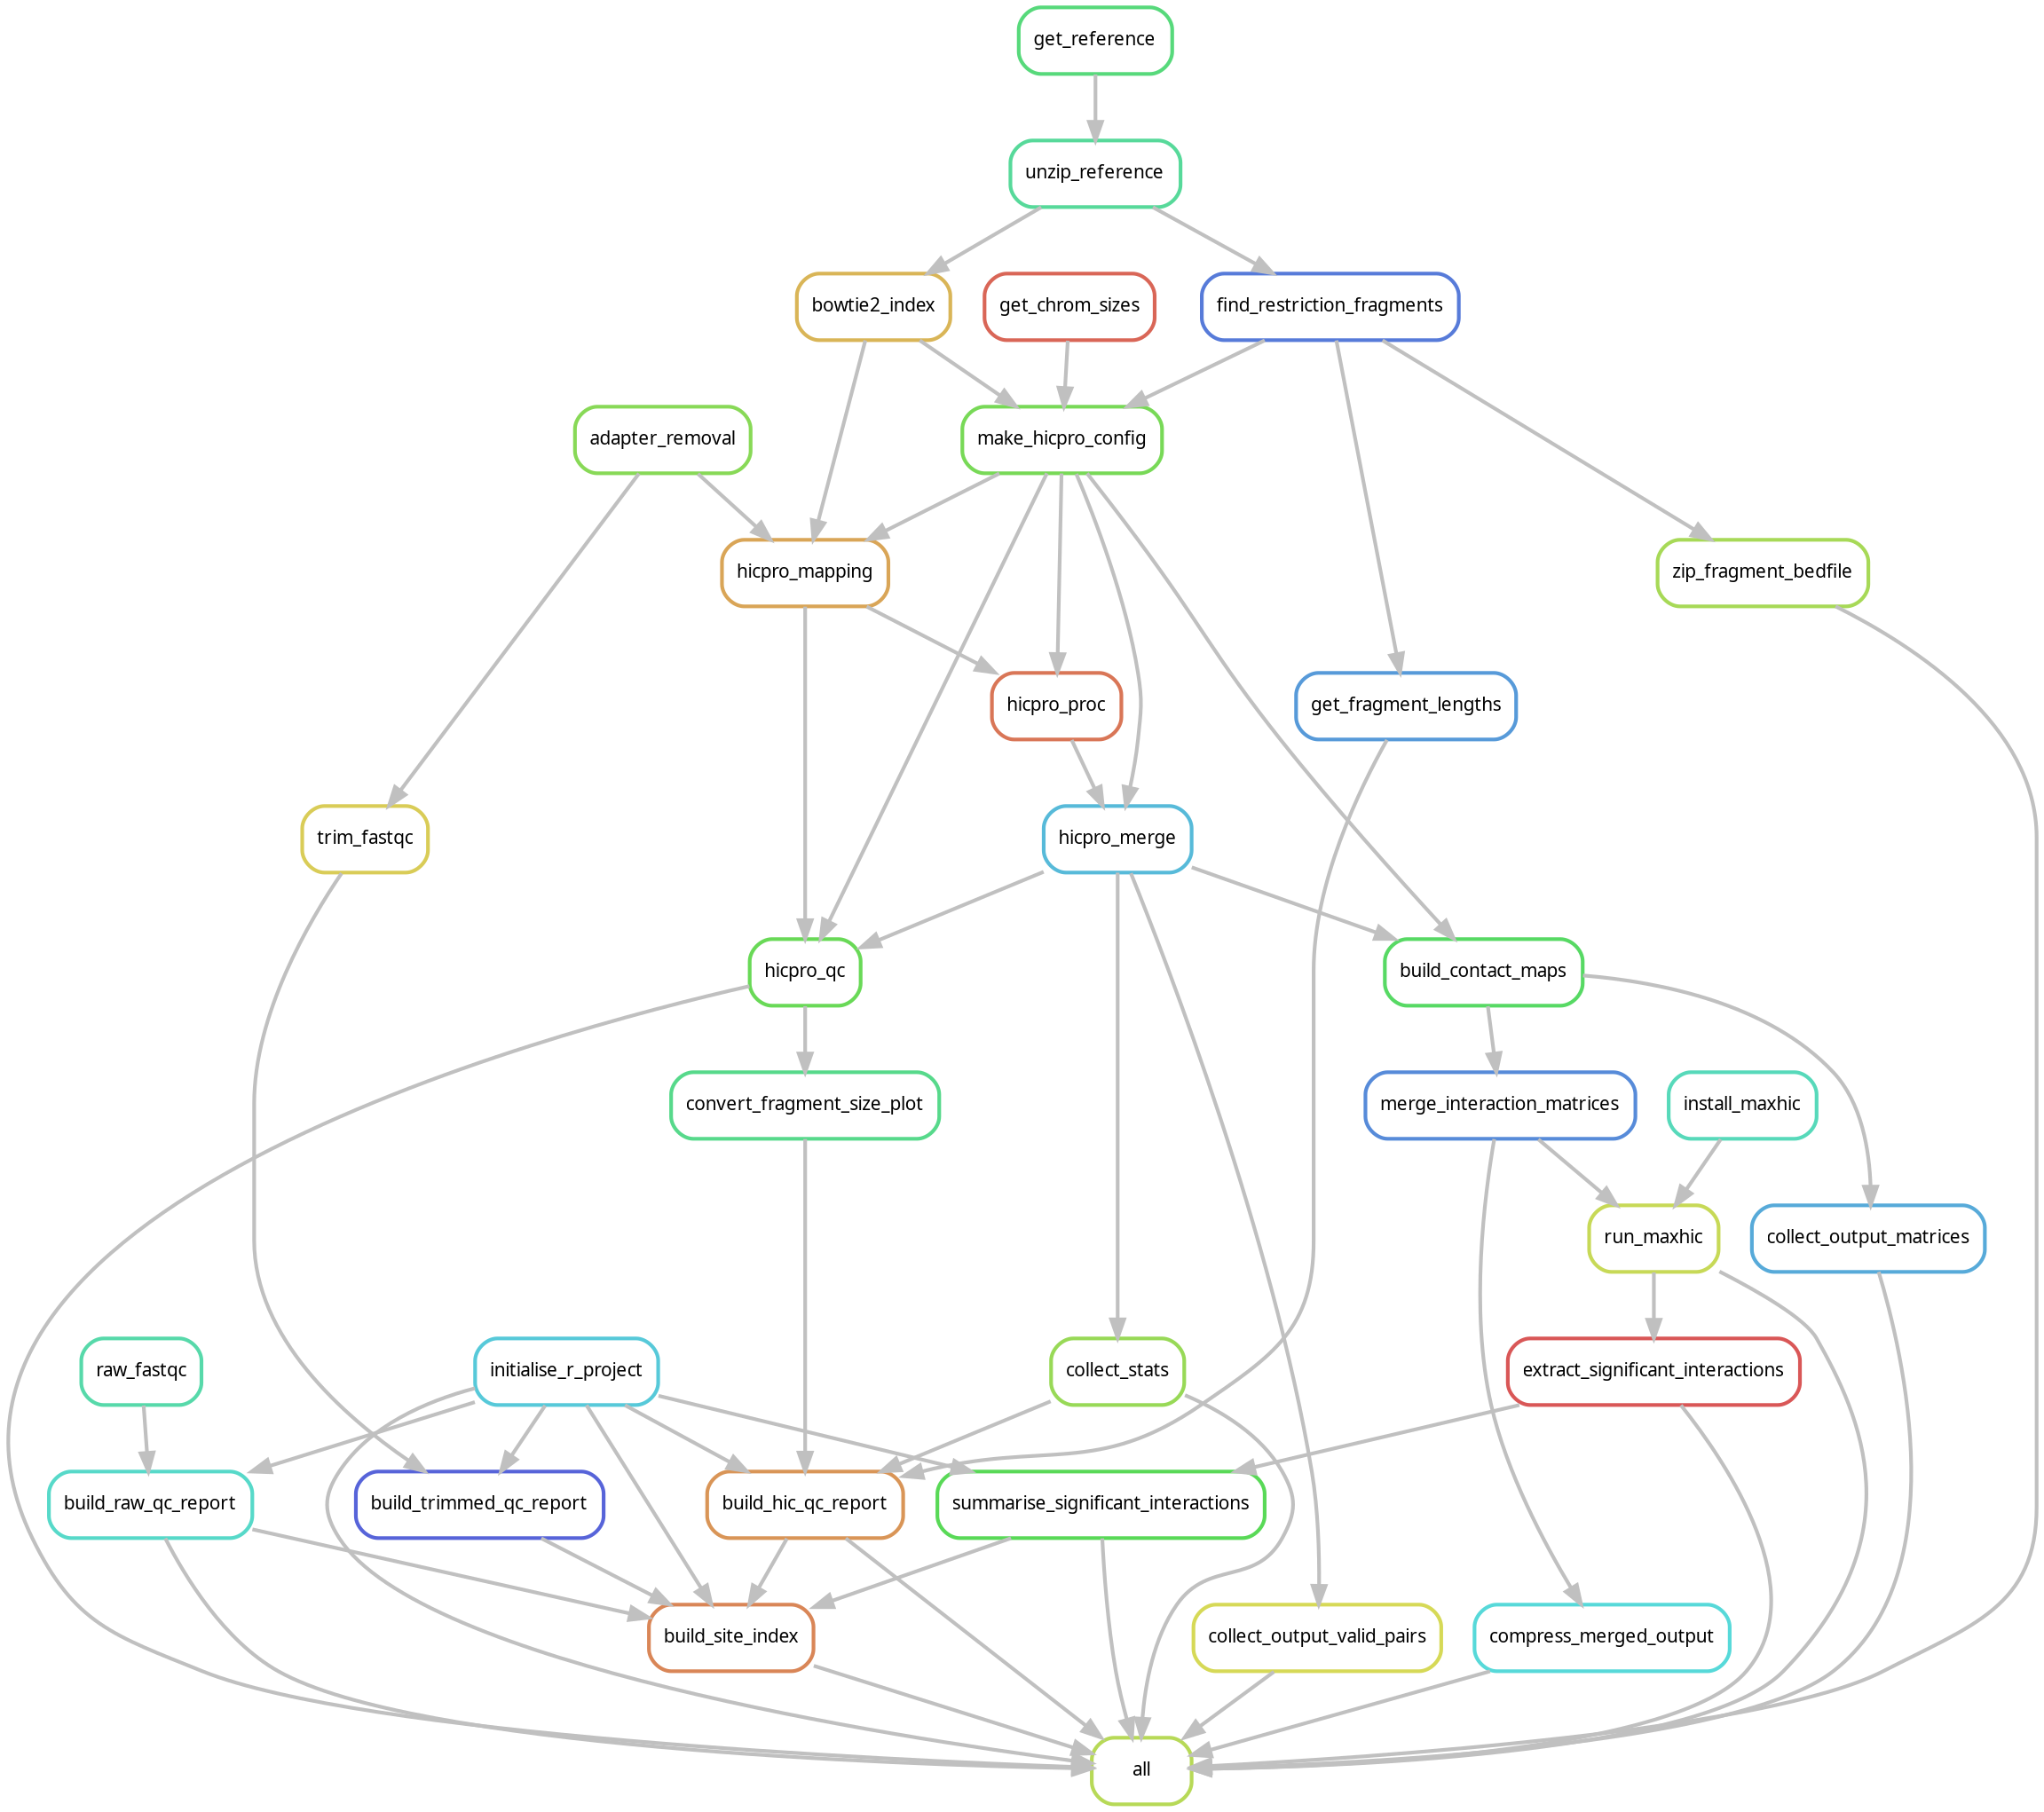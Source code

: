 digraph snakemake_dag {
    graph[bgcolor=white, margin=0];
    node[shape=box, style=rounded, fontname=sans,                 fontsize=10, penwidth=2];
    edge[penwidth=2, color=grey];
	0[label = "all", color = "0.21 0.6 0.85", style="rounded"];
	1[label = "zip_fragment_bedfile", color = "0.23 0.6 0.85", style="rounded"];
	2[label = "find_restriction_fragments", color = "0.62 0.6 0.85", style="rounded"];
	3[label = "unzip_reference", color = "0.42 0.6 0.85", style="rounded"];
	4[label = "get_reference", color = "0.38 0.6 0.85", style="rounded"];
	5[label = "compress_merged_output", color = "0.50 0.6 0.85", style="rounded"];
	6[label = "merge_interaction_matrices", color = "0.60 0.6 0.85", style="rounded"];
	7[label = "build_contact_maps", color = "0.35 0.6 0.85", style="rounded"];
	8[label = "make_hicpro_config", color = "0.29 0.6 0.85", style="rounded"];
	9[label = "bowtie2_index", color = "0.12 0.6 0.85", style="rounded"];
	10[label = "get_chrom_sizes", color = "0.02 0.6 0.85", style="rounded"];
	11[label = "hicpro_merge", color = "0.54 0.6 0.85", style="rounded"];
	12[label = "hicpro_proc", color = "0.04 0.6 0.85", style="rounded"];
	13[label = "hicpro_mapping", color = "0.10 0.6 0.85", style="rounded"];
	14[label = "adapter_removal", color = "0.27 0.6 0.85", style="rounded"];
	15[label = "collect_output_valid_pairs", color = "0.17 0.6 0.85", style="rounded"];
	16[label = "collect_output_matrices", color = "0.56 0.6 0.85", style="rounded"];
	17[label = "collect_stats", color = "0.25 0.6 0.85", style="rounded"];
	18[label = "hicpro_qc", color = "0.31 0.6 0.85", style="rounded"];
	19[label = "run_maxhic", color = "0.19 0.6 0.85", style="rounded"];
	20[label = "install_maxhic", color = "0.46 0.6 0.85", style="rounded"];
	21[label = "extract_significant_interactions", color = "0.00 0.6 0.85", style="rounded"];
	22[label = "initialise_r_project", color = "0.52 0.6 0.85", style="rounded"];
	23[label = "build_site_index", color = "0.06 0.6 0.85", style="rounded"];
	24[label = "build_raw_qc_report", color = "0.48 0.6 0.85", style="rounded"];
	25[label = "raw_fastqc", color = "0.44 0.6 0.85", style="rounded"];
	26[label = "build_hic_qc_report", color = "0.08 0.6 0.85", style="rounded"];
	27[label = "get_fragment_lengths", color = "0.58 0.6 0.85", style="rounded"];
	28[label = "convert_fragment_size_plot", color = "0.40 0.6 0.85", style="rounded"];
	29[label = "build_trimmed_qc_report", color = "0.65 0.6 0.85", style="rounded"];
	30[label = "trim_fastqc", color = "0.15 0.6 0.85", style="rounded"];
	31[label = "summarise_significant_interactions", color = "0.33 0.6 0.85", style="rounded"];
	5 -> 0
	18 -> 0
	21 -> 0
	23 -> 0
	31 -> 0
	26 -> 0
	22 -> 0
	17 -> 0
	16 -> 0
	19 -> 0
	1 -> 0
	24 -> 0
	15 -> 0
	2 -> 1
	3 -> 2
	4 -> 3
	6 -> 5
	7 -> 6
	8 -> 7
	11 -> 7
	10 -> 8
	2 -> 8
	9 -> 8
	3 -> 9
	8 -> 11
	12 -> 11
	8 -> 12
	13 -> 12
	14 -> 13
	8 -> 13
	9 -> 13
	11 -> 15
	7 -> 16
	11 -> 17
	8 -> 18
	13 -> 18
	11 -> 18
	6 -> 19
	20 -> 19
	19 -> 21
	31 -> 23
	26 -> 23
	22 -> 23
	29 -> 23
	24 -> 23
	22 -> 24
	25 -> 24
	27 -> 26
	22 -> 26
	17 -> 26
	28 -> 26
	2 -> 27
	18 -> 28
	30 -> 29
	22 -> 29
	14 -> 30
	22 -> 31
	21 -> 31
}            
